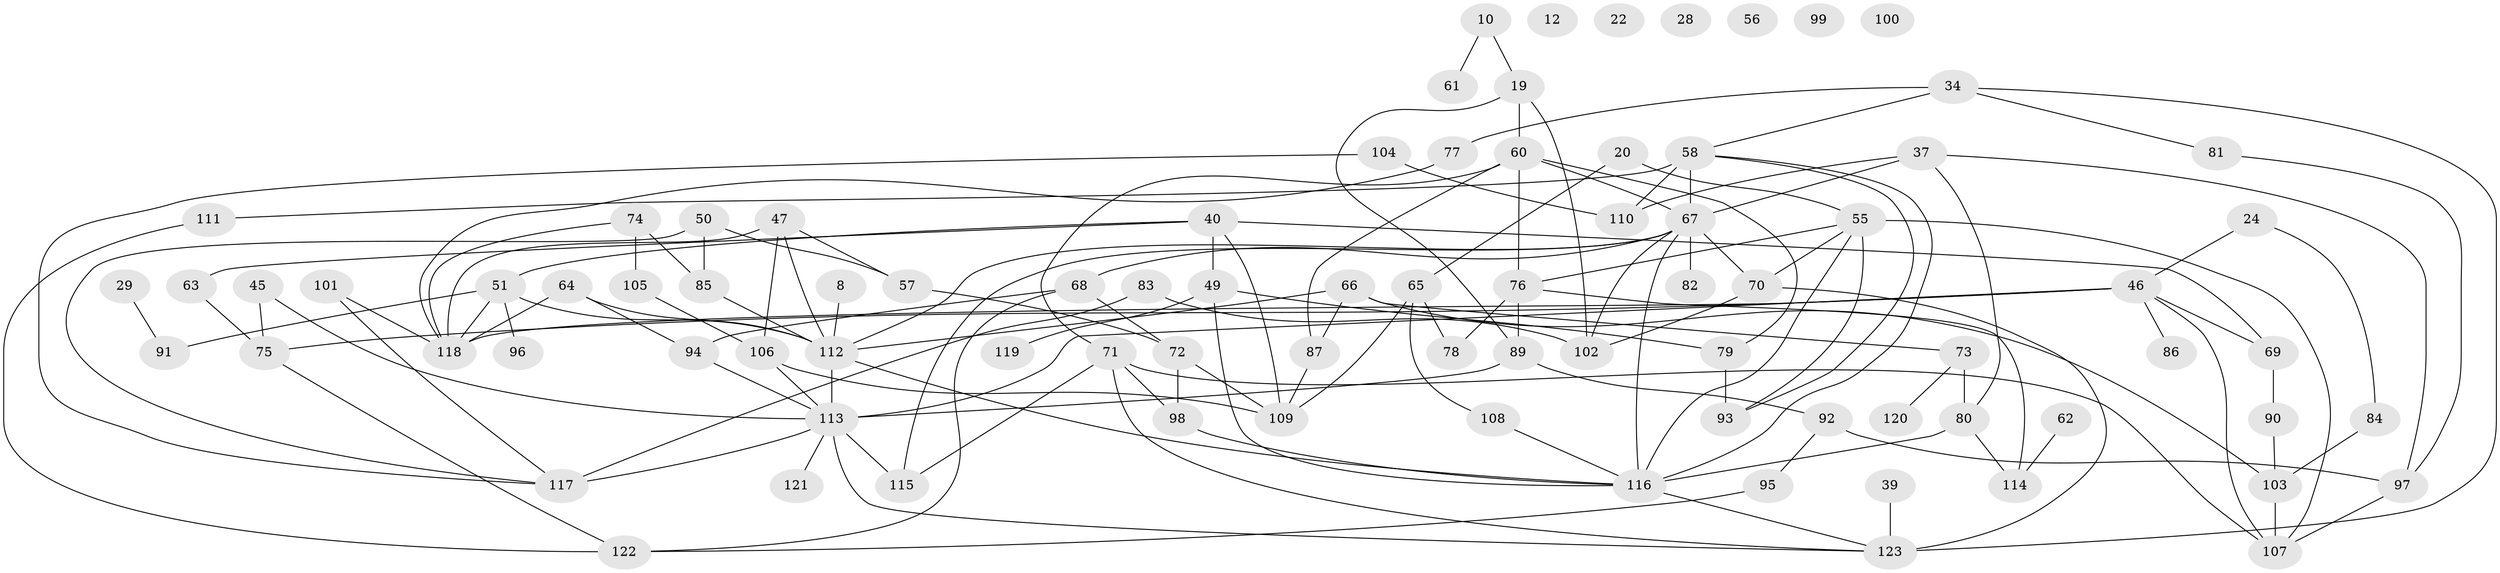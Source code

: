 // original degree distribution, {4: 0.23577235772357724, 2: 0.18699186991869918, 3: 0.25203252032520324, 5: 0.0975609756097561, 1: 0.12195121951219512, 0: 0.04878048780487805, 6: 0.024390243902439025, 8: 0.016260162601626018, 9: 0.008130081300813009, 7: 0.008130081300813009}
// Generated by graph-tools (version 1.1) at 2025/42/03/04/25 21:42:58]
// undirected, 86 vertices, 139 edges
graph export_dot {
graph [start="1"]
  node [color=gray90,style=filled];
  8;
  10;
  12;
  19;
  20;
  22;
  24;
  28;
  29;
  34;
  37;
  39;
  40 [super="+3+2"];
  45;
  46 [super="+35"];
  47;
  49;
  50;
  51 [super="+16"];
  55 [super="+17+48"];
  56;
  57;
  58 [super="+6"];
  60;
  61;
  62;
  63;
  64;
  65;
  66 [super="+15"];
  67 [super="+33+52"];
  68 [super="+5"];
  69;
  70;
  71 [super="+59"];
  72;
  73;
  74;
  75;
  76;
  77;
  78;
  79;
  80 [super="+44"];
  81;
  82;
  83 [super="+13"];
  84;
  85;
  86;
  87;
  89;
  90;
  91;
  92;
  93 [super="+32"];
  94 [super="+18"];
  95;
  96;
  97;
  98;
  99;
  100;
  101;
  102;
  103;
  104;
  105;
  106;
  107;
  108;
  109;
  110 [super="+27"];
  111;
  112 [super="+30"];
  113 [super="+14+38+26+54"];
  114;
  115;
  116 [super="+1"];
  117 [super="+9+88"];
  118 [super="+36"];
  119;
  120;
  121;
  122 [super="+43"];
  123 [super="+53"];
  8 -- 112;
  10 -- 19;
  10 -- 61;
  19 -- 60;
  19 -- 89;
  19 -- 102;
  20 -- 65;
  20 -- 55;
  24 -- 84;
  24 -- 46;
  29 -- 91;
  34 -- 58;
  34 -- 77;
  34 -- 81;
  34 -- 123;
  37 -- 97;
  37 -- 110;
  37 -- 80;
  37 -- 67;
  39 -- 123;
  40 -- 69;
  40 -- 49;
  40 -- 109;
  40 -- 63;
  40 -- 51;
  45 -- 75;
  45 -- 113;
  46 -- 69;
  46 -- 86;
  46 -- 118 [weight=2];
  46 -- 75;
  46 -- 107;
  46 -- 113 [weight=3];
  47 -- 57;
  47 -- 106;
  47 -- 112;
  47 -- 118;
  49 -- 79;
  49 -- 116;
  49 -- 119;
  50 -- 57;
  50 -- 85;
  50 -- 117;
  51 -- 91;
  51 -- 96;
  51 -- 112;
  51 -- 118;
  55 -- 93 [weight=3];
  55 -- 107;
  55 -- 116;
  55 -- 76;
  55 -- 70;
  57 -- 72;
  58 -- 67;
  58 -- 116;
  58 -- 110 [weight=2];
  58 -- 111;
  58 -- 93;
  60 -- 71 [weight=2];
  60 -- 76;
  60 -- 79;
  60 -- 87;
  60 -- 67 [weight=3];
  62 -- 114;
  63 -- 75;
  64 -- 94;
  64 -- 112;
  64 -- 118;
  65 -- 78;
  65 -- 108;
  65 -- 109;
  66 -- 112;
  66 -- 87;
  66 -- 103;
  66 -- 73;
  67 -- 68 [weight=2];
  67 -- 70;
  67 -- 116;
  67 -- 112;
  67 -- 82;
  67 -- 115;
  67 -- 102;
  68 -- 94;
  68 -- 72;
  68 -- 122;
  69 -- 90;
  70 -- 102;
  70 -- 123 [weight=2];
  71 -- 107;
  71 -- 115;
  71 -- 123;
  71 -- 98;
  72 -- 98;
  72 -- 109;
  73 -- 80 [weight=2];
  73 -- 120;
  74 -- 85;
  74 -- 105;
  74 -- 118;
  75 -- 122;
  76 -- 78;
  76 -- 89;
  76 -- 114;
  77 -- 118;
  79 -- 93;
  80 -- 114;
  80 -- 116;
  81 -- 97;
  83 -- 102;
  83 -- 117;
  84 -- 103;
  85 -- 112;
  87 -- 109;
  89 -- 92;
  89 -- 113;
  90 -- 103;
  92 -- 95;
  92 -- 97;
  94 -- 113;
  95 -- 122;
  97 -- 107;
  98 -- 116;
  101 -- 118;
  101 -- 117;
  103 -- 107;
  104 -- 110;
  104 -- 117;
  105 -- 106;
  106 -- 109;
  106 -- 113 [weight=2];
  108 -- 116;
  111 -- 122;
  112 -- 116;
  112 -- 113;
  113 -- 115;
  113 -- 121;
  113 -- 117 [weight=2];
  113 -- 123;
  116 -- 123;
}
